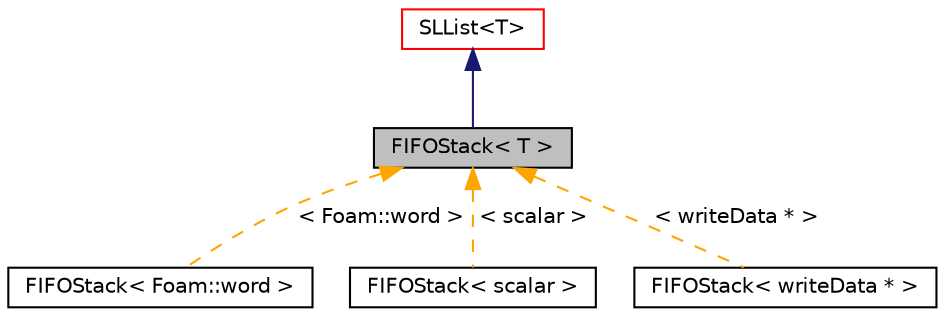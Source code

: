 digraph "FIFOStack&lt; T &gt;"
{
  bgcolor="transparent";
  edge [fontname="Helvetica",fontsize="10",labelfontname="Helvetica",labelfontsize="10"];
  node [fontname="Helvetica",fontsize="10",shape=record];
  Node1 [label="FIFOStack\< T \>",height=0.2,width=0.4,color="black", fillcolor="grey75", style="filled" fontcolor="black"];
  Node2 -> Node1 [dir="back",color="midnightblue",fontsize="10",style="solid",fontname="Helvetica"];
  Node2 [label="SLList\<T\>",height=0.2,width=0.4,color="red",URL="$classFoam_1_1LList.html",tooltip="Template class for non-intrusive linked lists. "];
  Node1 -> Node3 [dir="back",color="orange",fontsize="10",style="dashed",label=" \< Foam::word \>" ,fontname="Helvetica"];
  Node3 [label="FIFOStack\< Foam::word \>",height=0.2,width=0.4,color="black",URL="$classFoam_1_1FIFOStack.html"];
  Node1 -> Node4 [dir="back",color="orange",fontsize="10",style="dashed",label=" \< scalar \>" ,fontname="Helvetica"];
  Node4 [label="FIFOStack\< scalar \>",height=0.2,width=0.4,color="black",URL="$classFoam_1_1FIFOStack.html"];
  Node1 -> Node5 [dir="back",color="orange",fontsize="10",style="dashed",label=" \< writeData * \>" ,fontname="Helvetica"];
  Node5 [label="FIFOStack\< writeData * \>",height=0.2,width=0.4,color="black",URL="$classFoam_1_1FIFOStack.html"];
}
